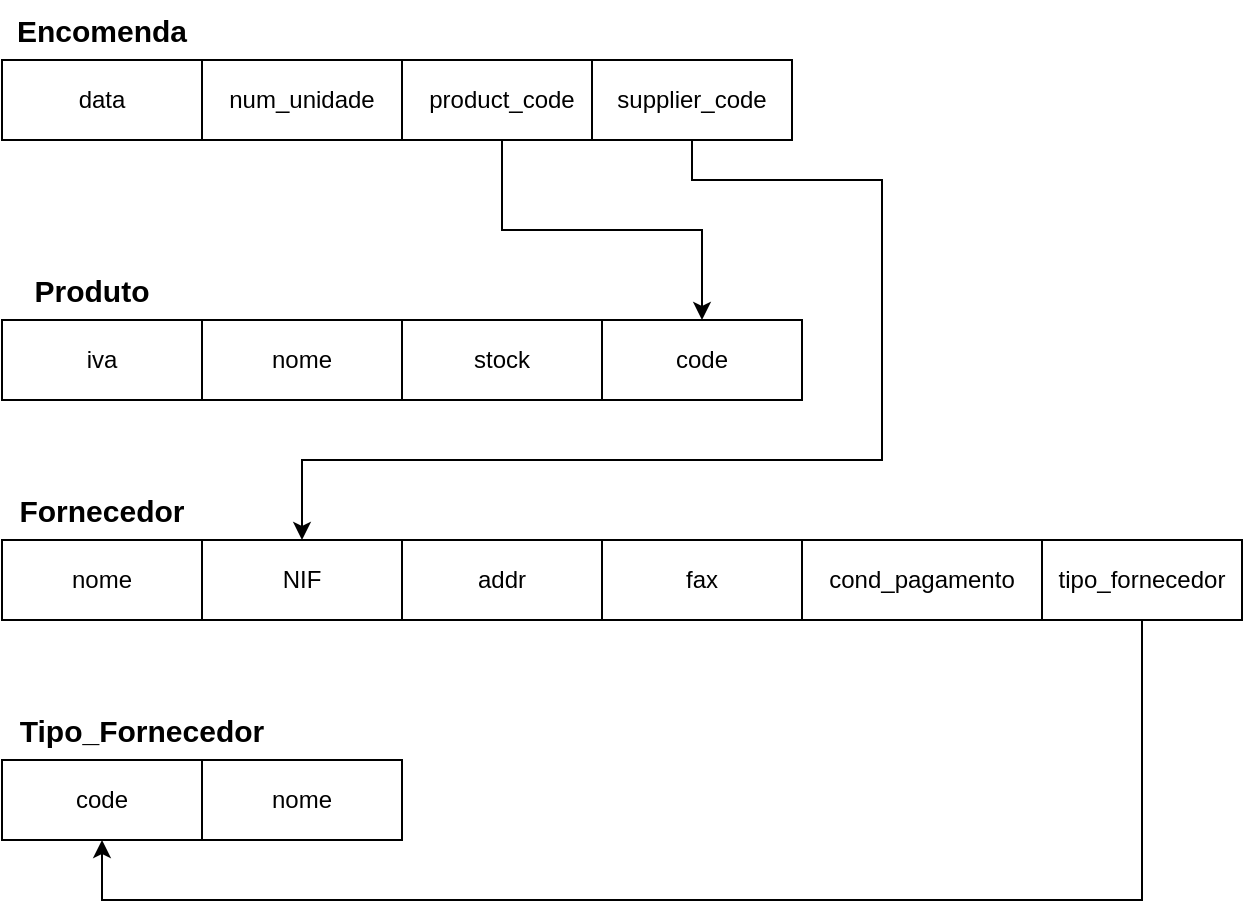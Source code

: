 <mxfile version="24.0.1" type="device">
  <diagram id="R2lEEEUBdFMjLlhIrx00" name="Page-1">
    <mxGraphModel dx="643" dy="828" grid="1" gridSize="10" guides="1" tooltips="1" connect="1" arrows="1" fold="1" page="1" pageScale="1" pageWidth="850" pageHeight="1100" math="0" shadow="0" extFonts="Permanent Marker^https://fonts.googleapis.com/css?family=Permanent+Marker">
      <root>
        <mxCell id="0" />
        <mxCell id="1" parent="0" />
        <mxCell id="UVyW6xEAhAltJ_qeNwZC-4" value="&lt;font style=&quot;font-size: 15px;&quot;&gt;&lt;b&gt;Encomenda&lt;/b&gt;&lt;/font&gt;" style="text;html=1;align=center;verticalAlign=middle;whiteSpace=wrap;rounded=0;" vertex="1" parent="1">
          <mxGeometry x="80" y="50" width="100" height="30" as="geometry" />
        </mxCell>
        <mxCell id="UVyW6xEAhAltJ_qeNwZC-5" value="data" style="rounded=0;whiteSpace=wrap;html=1;" vertex="1" parent="1">
          <mxGeometry x="80" y="80" width="100" height="40" as="geometry" />
        </mxCell>
        <mxCell id="UVyW6xEAhAltJ_qeNwZC-6" value="num_unidade" style="rounded=0;whiteSpace=wrap;html=1;" vertex="1" parent="1">
          <mxGeometry x="180" y="80" width="100" height="40" as="geometry" />
        </mxCell>
        <mxCell id="UVyW6xEAhAltJ_qeNwZC-8" value="&lt;font style=&quot;font-size: 15px;&quot;&gt;&lt;b&gt;Produto&lt;/b&gt;&lt;/font&gt;" style="text;html=1;align=center;verticalAlign=middle;whiteSpace=wrap;rounded=0;" vertex="1" parent="1">
          <mxGeometry x="80" y="180" width="90" height="30" as="geometry" />
        </mxCell>
        <mxCell id="UVyW6xEAhAltJ_qeNwZC-9" value="iva" style="rounded=0;whiteSpace=wrap;html=1;" vertex="1" parent="1">
          <mxGeometry x="80" y="210" width="100" height="40" as="geometry" />
        </mxCell>
        <mxCell id="UVyW6xEAhAltJ_qeNwZC-10" value="nome" style="rounded=0;whiteSpace=wrap;html=1;" vertex="1" parent="1">
          <mxGeometry x="180" y="210" width="100" height="40" as="geometry" />
        </mxCell>
        <mxCell id="UVyW6xEAhAltJ_qeNwZC-11" value="stock" style="rounded=0;whiteSpace=wrap;html=1;" vertex="1" parent="1">
          <mxGeometry x="280" y="210" width="100" height="40" as="geometry" />
        </mxCell>
        <mxCell id="UVyW6xEAhAltJ_qeNwZC-12" value="code" style="rounded=0;whiteSpace=wrap;html=1;" vertex="1" parent="1">
          <mxGeometry x="380" y="210" width="100" height="40" as="geometry" />
        </mxCell>
        <mxCell id="UVyW6xEAhAltJ_qeNwZC-14" style="edgeStyle=orthogonalEdgeStyle;rounded=0;orthogonalLoop=1;jettySize=auto;html=1;entryX=0.5;entryY=0;entryDx=0;entryDy=0;" edge="1" parent="1" source="UVyW6xEAhAltJ_qeNwZC-13" target="UVyW6xEAhAltJ_qeNwZC-12">
          <mxGeometry relative="1" as="geometry" />
        </mxCell>
        <mxCell id="UVyW6xEAhAltJ_qeNwZC-13" value="product_code" style="rounded=0;whiteSpace=wrap;html=1;" vertex="1" parent="1">
          <mxGeometry x="280" y="80" width="100" height="40" as="geometry" />
        </mxCell>
        <mxCell id="UVyW6xEAhAltJ_qeNwZC-15" value="&lt;font style=&quot;font-size: 15px;&quot;&gt;&lt;b&gt;Fornecedor&lt;/b&gt;&lt;/font&gt;" style="text;html=1;align=center;verticalAlign=middle;whiteSpace=wrap;rounded=0;" vertex="1" parent="1">
          <mxGeometry x="80" y="290" width="100" height="30" as="geometry" />
        </mxCell>
        <mxCell id="UVyW6xEAhAltJ_qeNwZC-16" value="nome" style="rounded=0;whiteSpace=wrap;html=1;" vertex="1" parent="1">
          <mxGeometry x="80" y="320" width="100" height="40" as="geometry" />
        </mxCell>
        <mxCell id="UVyW6xEAhAltJ_qeNwZC-17" value="NIF" style="rounded=0;whiteSpace=wrap;html=1;" vertex="1" parent="1">
          <mxGeometry x="180" y="320" width="100" height="40" as="geometry" />
        </mxCell>
        <mxCell id="UVyW6xEAhAltJ_qeNwZC-18" value="addr" style="rounded=0;whiteSpace=wrap;html=1;" vertex="1" parent="1">
          <mxGeometry x="280" y="320" width="100" height="40" as="geometry" />
        </mxCell>
        <mxCell id="UVyW6xEAhAltJ_qeNwZC-19" value="fax" style="rounded=0;whiteSpace=wrap;html=1;" vertex="1" parent="1">
          <mxGeometry x="380" y="320" width="100" height="40" as="geometry" />
        </mxCell>
        <mxCell id="UVyW6xEAhAltJ_qeNwZC-20" value="cond_pagamento" style="rounded=0;whiteSpace=wrap;html=1;" vertex="1" parent="1">
          <mxGeometry x="480" y="320" width="120" height="40" as="geometry" />
        </mxCell>
        <mxCell id="UVyW6xEAhAltJ_qeNwZC-22" style="edgeStyle=orthogonalEdgeStyle;rounded=0;orthogonalLoop=1;jettySize=auto;html=1;exitX=0.5;exitY=1;exitDx=0;exitDy=0;" edge="1" parent="1" source="UVyW6xEAhAltJ_qeNwZC-21" target="UVyW6xEAhAltJ_qeNwZC-17">
          <mxGeometry relative="1" as="geometry">
            <Array as="points">
              <mxPoint x="425" y="140" />
              <mxPoint x="520" y="140" />
              <mxPoint x="520" y="280" />
              <mxPoint x="230" y="280" />
            </Array>
          </mxGeometry>
        </mxCell>
        <mxCell id="UVyW6xEAhAltJ_qeNwZC-21" value="supplier_code" style="rounded=0;whiteSpace=wrap;html=1;" vertex="1" parent="1">
          <mxGeometry x="375" y="80" width="100" height="40" as="geometry" />
        </mxCell>
        <mxCell id="UVyW6xEAhAltJ_qeNwZC-23" value="&lt;font style=&quot;font-size: 15px;&quot;&gt;&lt;b&gt;Tipo_Fornecedor&lt;/b&gt;&lt;/font&gt;" style="text;html=1;align=center;verticalAlign=middle;whiteSpace=wrap;rounded=0;" vertex="1" parent="1">
          <mxGeometry x="80" y="400" width="140" height="30" as="geometry" />
        </mxCell>
        <mxCell id="UVyW6xEAhAltJ_qeNwZC-24" value="code" style="rounded=0;whiteSpace=wrap;html=1;" vertex="1" parent="1">
          <mxGeometry x="80" y="430" width="100" height="40" as="geometry" />
        </mxCell>
        <mxCell id="UVyW6xEAhAltJ_qeNwZC-25" value="nome" style="rounded=0;whiteSpace=wrap;html=1;" vertex="1" parent="1">
          <mxGeometry x="180" y="430" width="100" height="40" as="geometry" />
        </mxCell>
        <mxCell id="UVyW6xEAhAltJ_qeNwZC-30" style="edgeStyle=orthogonalEdgeStyle;rounded=0;orthogonalLoop=1;jettySize=auto;html=1;" edge="1" parent="1" source="UVyW6xEAhAltJ_qeNwZC-29" target="UVyW6xEAhAltJ_qeNwZC-24">
          <mxGeometry relative="1" as="geometry">
            <Array as="points">
              <mxPoint x="650" y="500" />
              <mxPoint x="130" y="500" />
            </Array>
          </mxGeometry>
        </mxCell>
        <mxCell id="UVyW6xEAhAltJ_qeNwZC-29" value="tipo_fornecedor" style="rounded=0;whiteSpace=wrap;html=1;" vertex="1" parent="1">
          <mxGeometry x="600" y="320" width="100" height="40" as="geometry" />
        </mxCell>
      </root>
    </mxGraphModel>
  </diagram>
</mxfile>
